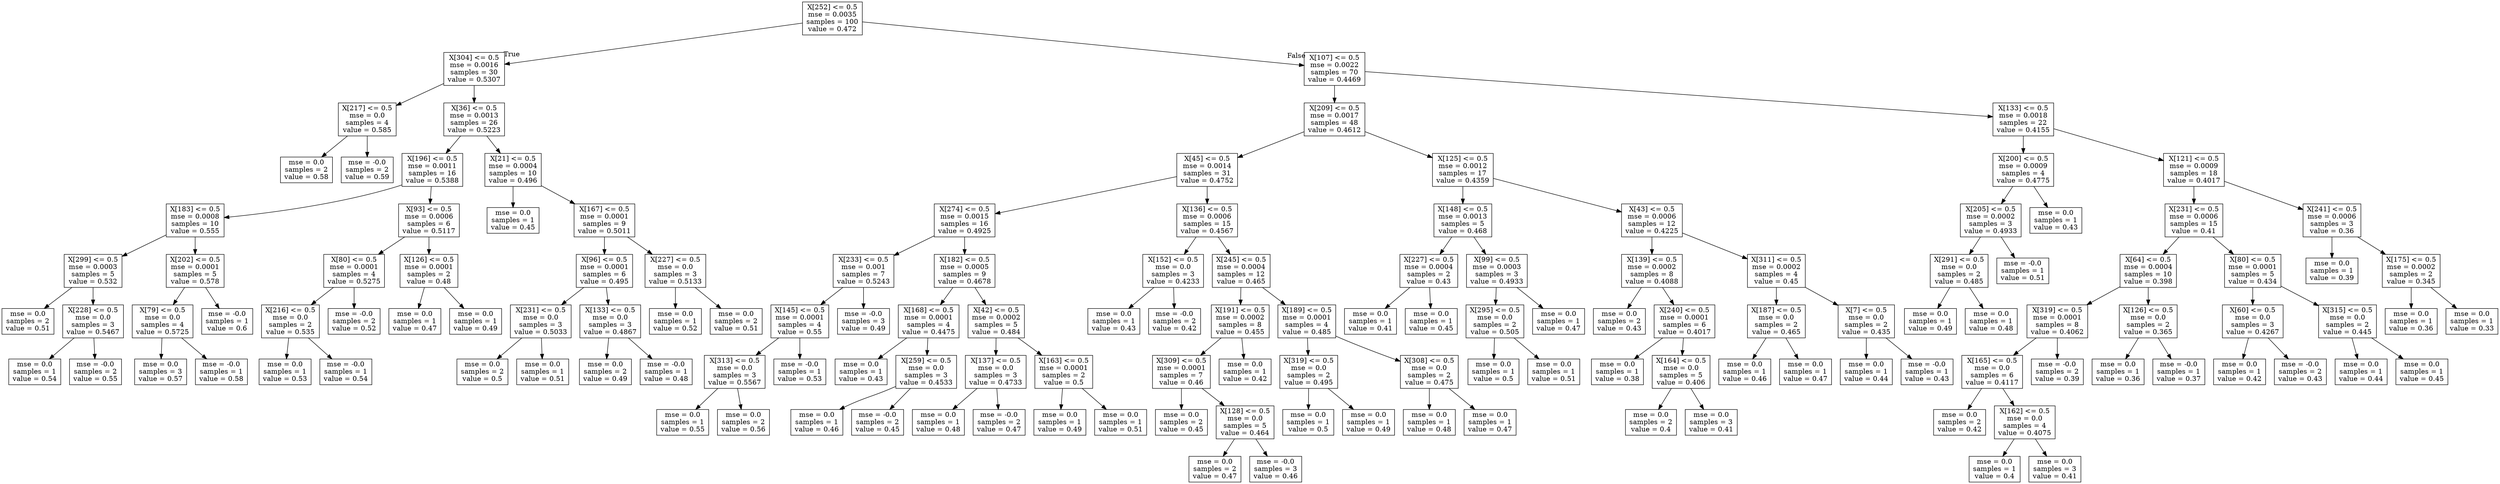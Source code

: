 digraph Tree {
node [shape=box] ;
0 [label="X[252] <= 0.5\nmse = 0.0035\nsamples = 100\nvalue = 0.472"] ;
1 [label="X[304] <= 0.5\nmse = 0.0016\nsamples = 30\nvalue = 0.5307"] ;
0 -> 1 [labeldistance=2.5, labelangle=45, headlabel="True"] ;
2 [label="X[217] <= 0.5\nmse = 0.0\nsamples = 4\nvalue = 0.585"] ;
1 -> 2 ;
3 [label="mse = 0.0\nsamples = 2\nvalue = 0.58"] ;
2 -> 3 ;
4 [label="mse = -0.0\nsamples = 2\nvalue = 0.59"] ;
2 -> 4 ;
5 [label="X[36] <= 0.5\nmse = 0.0013\nsamples = 26\nvalue = 0.5223"] ;
1 -> 5 ;
6 [label="X[196] <= 0.5\nmse = 0.0011\nsamples = 16\nvalue = 0.5388"] ;
5 -> 6 ;
7 [label="X[183] <= 0.5\nmse = 0.0008\nsamples = 10\nvalue = 0.555"] ;
6 -> 7 ;
8 [label="X[299] <= 0.5\nmse = 0.0003\nsamples = 5\nvalue = 0.532"] ;
7 -> 8 ;
9 [label="mse = 0.0\nsamples = 2\nvalue = 0.51"] ;
8 -> 9 ;
10 [label="X[228] <= 0.5\nmse = 0.0\nsamples = 3\nvalue = 0.5467"] ;
8 -> 10 ;
11 [label="mse = 0.0\nsamples = 1\nvalue = 0.54"] ;
10 -> 11 ;
12 [label="mse = -0.0\nsamples = 2\nvalue = 0.55"] ;
10 -> 12 ;
13 [label="X[202] <= 0.5\nmse = 0.0001\nsamples = 5\nvalue = 0.578"] ;
7 -> 13 ;
14 [label="X[79] <= 0.5\nmse = 0.0\nsamples = 4\nvalue = 0.5725"] ;
13 -> 14 ;
15 [label="mse = 0.0\nsamples = 3\nvalue = 0.57"] ;
14 -> 15 ;
16 [label="mse = -0.0\nsamples = 1\nvalue = 0.58"] ;
14 -> 16 ;
17 [label="mse = -0.0\nsamples = 1\nvalue = 0.6"] ;
13 -> 17 ;
18 [label="X[93] <= 0.5\nmse = 0.0006\nsamples = 6\nvalue = 0.5117"] ;
6 -> 18 ;
19 [label="X[80] <= 0.5\nmse = 0.0001\nsamples = 4\nvalue = 0.5275"] ;
18 -> 19 ;
20 [label="X[216] <= 0.5\nmse = 0.0\nsamples = 2\nvalue = 0.535"] ;
19 -> 20 ;
21 [label="mse = 0.0\nsamples = 1\nvalue = 0.53"] ;
20 -> 21 ;
22 [label="mse = -0.0\nsamples = 1\nvalue = 0.54"] ;
20 -> 22 ;
23 [label="mse = -0.0\nsamples = 2\nvalue = 0.52"] ;
19 -> 23 ;
24 [label="X[126] <= 0.5\nmse = 0.0001\nsamples = 2\nvalue = 0.48"] ;
18 -> 24 ;
25 [label="mse = 0.0\nsamples = 1\nvalue = 0.47"] ;
24 -> 25 ;
26 [label="mse = 0.0\nsamples = 1\nvalue = 0.49"] ;
24 -> 26 ;
27 [label="X[21] <= 0.5\nmse = 0.0004\nsamples = 10\nvalue = 0.496"] ;
5 -> 27 ;
28 [label="mse = 0.0\nsamples = 1\nvalue = 0.45"] ;
27 -> 28 ;
29 [label="X[167] <= 0.5\nmse = 0.0001\nsamples = 9\nvalue = 0.5011"] ;
27 -> 29 ;
30 [label="X[96] <= 0.5\nmse = 0.0001\nsamples = 6\nvalue = 0.495"] ;
29 -> 30 ;
31 [label="X[231] <= 0.5\nmse = 0.0\nsamples = 3\nvalue = 0.5033"] ;
30 -> 31 ;
32 [label="mse = 0.0\nsamples = 2\nvalue = 0.5"] ;
31 -> 32 ;
33 [label="mse = 0.0\nsamples = 1\nvalue = 0.51"] ;
31 -> 33 ;
34 [label="X[133] <= 0.5\nmse = 0.0\nsamples = 3\nvalue = 0.4867"] ;
30 -> 34 ;
35 [label="mse = 0.0\nsamples = 2\nvalue = 0.49"] ;
34 -> 35 ;
36 [label="mse = -0.0\nsamples = 1\nvalue = 0.48"] ;
34 -> 36 ;
37 [label="X[227] <= 0.5\nmse = 0.0\nsamples = 3\nvalue = 0.5133"] ;
29 -> 37 ;
38 [label="mse = 0.0\nsamples = 1\nvalue = 0.52"] ;
37 -> 38 ;
39 [label="mse = 0.0\nsamples = 2\nvalue = 0.51"] ;
37 -> 39 ;
40 [label="X[107] <= 0.5\nmse = 0.0022\nsamples = 70\nvalue = 0.4469"] ;
0 -> 40 [labeldistance=2.5, labelangle=-45, headlabel="False"] ;
41 [label="X[209] <= 0.5\nmse = 0.0017\nsamples = 48\nvalue = 0.4612"] ;
40 -> 41 ;
42 [label="X[45] <= 0.5\nmse = 0.0014\nsamples = 31\nvalue = 0.4752"] ;
41 -> 42 ;
43 [label="X[274] <= 0.5\nmse = 0.0015\nsamples = 16\nvalue = 0.4925"] ;
42 -> 43 ;
44 [label="X[233] <= 0.5\nmse = 0.001\nsamples = 7\nvalue = 0.5243"] ;
43 -> 44 ;
45 [label="X[145] <= 0.5\nmse = 0.0001\nsamples = 4\nvalue = 0.55"] ;
44 -> 45 ;
46 [label="X[313] <= 0.5\nmse = 0.0\nsamples = 3\nvalue = 0.5567"] ;
45 -> 46 ;
47 [label="mse = 0.0\nsamples = 1\nvalue = 0.55"] ;
46 -> 47 ;
48 [label="mse = 0.0\nsamples = 2\nvalue = 0.56"] ;
46 -> 48 ;
49 [label="mse = -0.0\nsamples = 1\nvalue = 0.53"] ;
45 -> 49 ;
50 [label="mse = -0.0\nsamples = 3\nvalue = 0.49"] ;
44 -> 50 ;
51 [label="X[182] <= 0.5\nmse = 0.0005\nsamples = 9\nvalue = 0.4678"] ;
43 -> 51 ;
52 [label="X[168] <= 0.5\nmse = 0.0001\nsamples = 4\nvalue = 0.4475"] ;
51 -> 52 ;
53 [label="mse = 0.0\nsamples = 1\nvalue = 0.43"] ;
52 -> 53 ;
54 [label="X[259] <= 0.5\nmse = 0.0\nsamples = 3\nvalue = 0.4533"] ;
52 -> 54 ;
55 [label="mse = 0.0\nsamples = 1\nvalue = 0.46"] ;
54 -> 55 ;
56 [label="mse = -0.0\nsamples = 2\nvalue = 0.45"] ;
54 -> 56 ;
57 [label="X[42] <= 0.5\nmse = 0.0002\nsamples = 5\nvalue = 0.484"] ;
51 -> 57 ;
58 [label="X[137] <= 0.5\nmse = 0.0\nsamples = 3\nvalue = 0.4733"] ;
57 -> 58 ;
59 [label="mse = 0.0\nsamples = 1\nvalue = 0.48"] ;
58 -> 59 ;
60 [label="mse = -0.0\nsamples = 2\nvalue = 0.47"] ;
58 -> 60 ;
61 [label="X[163] <= 0.5\nmse = 0.0001\nsamples = 2\nvalue = 0.5"] ;
57 -> 61 ;
62 [label="mse = 0.0\nsamples = 1\nvalue = 0.49"] ;
61 -> 62 ;
63 [label="mse = 0.0\nsamples = 1\nvalue = 0.51"] ;
61 -> 63 ;
64 [label="X[136] <= 0.5\nmse = 0.0006\nsamples = 15\nvalue = 0.4567"] ;
42 -> 64 ;
65 [label="X[152] <= 0.5\nmse = 0.0\nsamples = 3\nvalue = 0.4233"] ;
64 -> 65 ;
66 [label="mse = 0.0\nsamples = 1\nvalue = 0.43"] ;
65 -> 66 ;
67 [label="mse = -0.0\nsamples = 2\nvalue = 0.42"] ;
65 -> 67 ;
68 [label="X[245] <= 0.5\nmse = 0.0004\nsamples = 12\nvalue = 0.465"] ;
64 -> 68 ;
69 [label="X[191] <= 0.5\nmse = 0.0002\nsamples = 8\nvalue = 0.455"] ;
68 -> 69 ;
70 [label="X[309] <= 0.5\nmse = 0.0001\nsamples = 7\nvalue = 0.46"] ;
69 -> 70 ;
71 [label="mse = 0.0\nsamples = 2\nvalue = 0.45"] ;
70 -> 71 ;
72 [label="X[128] <= 0.5\nmse = 0.0\nsamples = 5\nvalue = 0.464"] ;
70 -> 72 ;
73 [label="mse = 0.0\nsamples = 2\nvalue = 0.47"] ;
72 -> 73 ;
74 [label="mse = -0.0\nsamples = 3\nvalue = 0.46"] ;
72 -> 74 ;
75 [label="mse = 0.0\nsamples = 1\nvalue = 0.42"] ;
69 -> 75 ;
76 [label="X[189] <= 0.5\nmse = 0.0001\nsamples = 4\nvalue = 0.485"] ;
68 -> 76 ;
77 [label="X[319] <= 0.5\nmse = 0.0\nsamples = 2\nvalue = 0.495"] ;
76 -> 77 ;
78 [label="mse = 0.0\nsamples = 1\nvalue = 0.5"] ;
77 -> 78 ;
79 [label="mse = 0.0\nsamples = 1\nvalue = 0.49"] ;
77 -> 79 ;
80 [label="X[308] <= 0.5\nmse = 0.0\nsamples = 2\nvalue = 0.475"] ;
76 -> 80 ;
81 [label="mse = 0.0\nsamples = 1\nvalue = 0.48"] ;
80 -> 81 ;
82 [label="mse = 0.0\nsamples = 1\nvalue = 0.47"] ;
80 -> 82 ;
83 [label="X[125] <= 0.5\nmse = 0.0012\nsamples = 17\nvalue = 0.4359"] ;
41 -> 83 ;
84 [label="X[148] <= 0.5\nmse = 0.0013\nsamples = 5\nvalue = 0.468"] ;
83 -> 84 ;
85 [label="X[227] <= 0.5\nmse = 0.0004\nsamples = 2\nvalue = 0.43"] ;
84 -> 85 ;
86 [label="mse = 0.0\nsamples = 1\nvalue = 0.41"] ;
85 -> 86 ;
87 [label="mse = 0.0\nsamples = 1\nvalue = 0.45"] ;
85 -> 87 ;
88 [label="X[99] <= 0.5\nmse = 0.0003\nsamples = 3\nvalue = 0.4933"] ;
84 -> 88 ;
89 [label="X[295] <= 0.5\nmse = 0.0\nsamples = 2\nvalue = 0.505"] ;
88 -> 89 ;
90 [label="mse = 0.0\nsamples = 1\nvalue = 0.5"] ;
89 -> 90 ;
91 [label="mse = 0.0\nsamples = 1\nvalue = 0.51"] ;
89 -> 91 ;
92 [label="mse = 0.0\nsamples = 1\nvalue = 0.47"] ;
88 -> 92 ;
93 [label="X[43] <= 0.5\nmse = 0.0006\nsamples = 12\nvalue = 0.4225"] ;
83 -> 93 ;
94 [label="X[139] <= 0.5\nmse = 0.0002\nsamples = 8\nvalue = 0.4088"] ;
93 -> 94 ;
95 [label="mse = 0.0\nsamples = 2\nvalue = 0.43"] ;
94 -> 95 ;
96 [label="X[240] <= 0.5\nmse = 0.0001\nsamples = 6\nvalue = 0.4017"] ;
94 -> 96 ;
97 [label="mse = 0.0\nsamples = 1\nvalue = 0.38"] ;
96 -> 97 ;
98 [label="X[164] <= 0.5\nmse = 0.0\nsamples = 5\nvalue = 0.406"] ;
96 -> 98 ;
99 [label="mse = 0.0\nsamples = 2\nvalue = 0.4"] ;
98 -> 99 ;
100 [label="mse = 0.0\nsamples = 3\nvalue = 0.41"] ;
98 -> 100 ;
101 [label="X[311] <= 0.5\nmse = 0.0002\nsamples = 4\nvalue = 0.45"] ;
93 -> 101 ;
102 [label="X[187] <= 0.5\nmse = 0.0\nsamples = 2\nvalue = 0.465"] ;
101 -> 102 ;
103 [label="mse = 0.0\nsamples = 1\nvalue = 0.46"] ;
102 -> 103 ;
104 [label="mse = 0.0\nsamples = 1\nvalue = 0.47"] ;
102 -> 104 ;
105 [label="X[7] <= 0.5\nmse = 0.0\nsamples = 2\nvalue = 0.435"] ;
101 -> 105 ;
106 [label="mse = 0.0\nsamples = 1\nvalue = 0.44"] ;
105 -> 106 ;
107 [label="mse = -0.0\nsamples = 1\nvalue = 0.43"] ;
105 -> 107 ;
108 [label="X[133] <= 0.5\nmse = 0.0018\nsamples = 22\nvalue = 0.4155"] ;
40 -> 108 ;
109 [label="X[200] <= 0.5\nmse = 0.0009\nsamples = 4\nvalue = 0.4775"] ;
108 -> 109 ;
110 [label="X[205] <= 0.5\nmse = 0.0002\nsamples = 3\nvalue = 0.4933"] ;
109 -> 110 ;
111 [label="X[291] <= 0.5\nmse = 0.0\nsamples = 2\nvalue = 0.485"] ;
110 -> 111 ;
112 [label="mse = 0.0\nsamples = 1\nvalue = 0.49"] ;
111 -> 112 ;
113 [label="mse = 0.0\nsamples = 1\nvalue = 0.48"] ;
111 -> 113 ;
114 [label="mse = -0.0\nsamples = 1\nvalue = 0.51"] ;
110 -> 114 ;
115 [label="mse = 0.0\nsamples = 1\nvalue = 0.43"] ;
109 -> 115 ;
116 [label="X[121] <= 0.5\nmse = 0.0009\nsamples = 18\nvalue = 0.4017"] ;
108 -> 116 ;
117 [label="X[231] <= 0.5\nmse = 0.0006\nsamples = 15\nvalue = 0.41"] ;
116 -> 117 ;
118 [label="X[64] <= 0.5\nmse = 0.0004\nsamples = 10\nvalue = 0.398"] ;
117 -> 118 ;
119 [label="X[319] <= 0.5\nmse = 0.0001\nsamples = 8\nvalue = 0.4062"] ;
118 -> 119 ;
120 [label="X[165] <= 0.5\nmse = 0.0\nsamples = 6\nvalue = 0.4117"] ;
119 -> 120 ;
121 [label="mse = 0.0\nsamples = 2\nvalue = 0.42"] ;
120 -> 121 ;
122 [label="X[162] <= 0.5\nmse = 0.0\nsamples = 4\nvalue = 0.4075"] ;
120 -> 122 ;
123 [label="mse = 0.0\nsamples = 1\nvalue = 0.4"] ;
122 -> 123 ;
124 [label="mse = 0.0\nsamples = 3\nvalue = 0.41"] ;
122 -> 124 ;
125 [label="mse = -0.0\nsamples = 2\nvalue = 0.39"] ;
119 -> 125 ;
126 [label="X[126] <= 0.5\nmse = 0.0\nsamples = 2\nvalue = 0.365"] ;
118 -> 126 ;
127 [label="mse = 0.0\nsamples = 1\nvalue = 0.36"] ;
126 -> 127 ;
128 [label="mse = -0.0\nsamples = 1\nvalue = 0.37"] ;
126 -> 128 ;
129 [label="X[80] <= 0.5\nmse = 0.0001\nsamples = 5\nvalue = 0.434"] ;
117 -> 129 ;
130 [label="X[60] <= 0.5\nmse = 0.0\nsamples = 3\nvalue = 0.4267"] ;
129 -> 130 ;
131 [label="mse = 0.0\nsamples = 1\nvalue = 0.42"] ;
130 -> 131 ;
132 [label="mse = -0.0\nsamples = 2\nvalue = 0.43"] ;
130 -> 132 ;
133 [label="X[315] <= 0.5\nmse = 0.0\nsamples = 2\nvalue = 0.445"] ;
129 -> 133 ;
134 [label="mse = 0.0\nsamples = 1\nvalue = 0.44"] ;
133 -> 134 ;
135 [label="mse = 0.0\nsamples = 1\nvalue = 0.45"] ;
133 -> 135 ;
136 [label="X[241] <= 0.5\nmse = 0.0006\nsamples = 3\nvalue = 0.36"] ;
116 -> 136 ;
137 [label="mse = 0.0\nsamples = 1\nvalue = 0.39"] ;
136 -> 137 ;
138 [label="X[175] <= 0.5\nmse = 0.0002\nsamples = 2\nvalue = 0.345"] ;
136 -> 138 ;
139 [label="mse = 0.0\nsamples = 1\nvalue = 0.36"] ;
138 -> 139 ;
140 [label="mse = 0.0\nsamples = 1\nvalue = 0.33"] ;
138 -> 140 ;
}